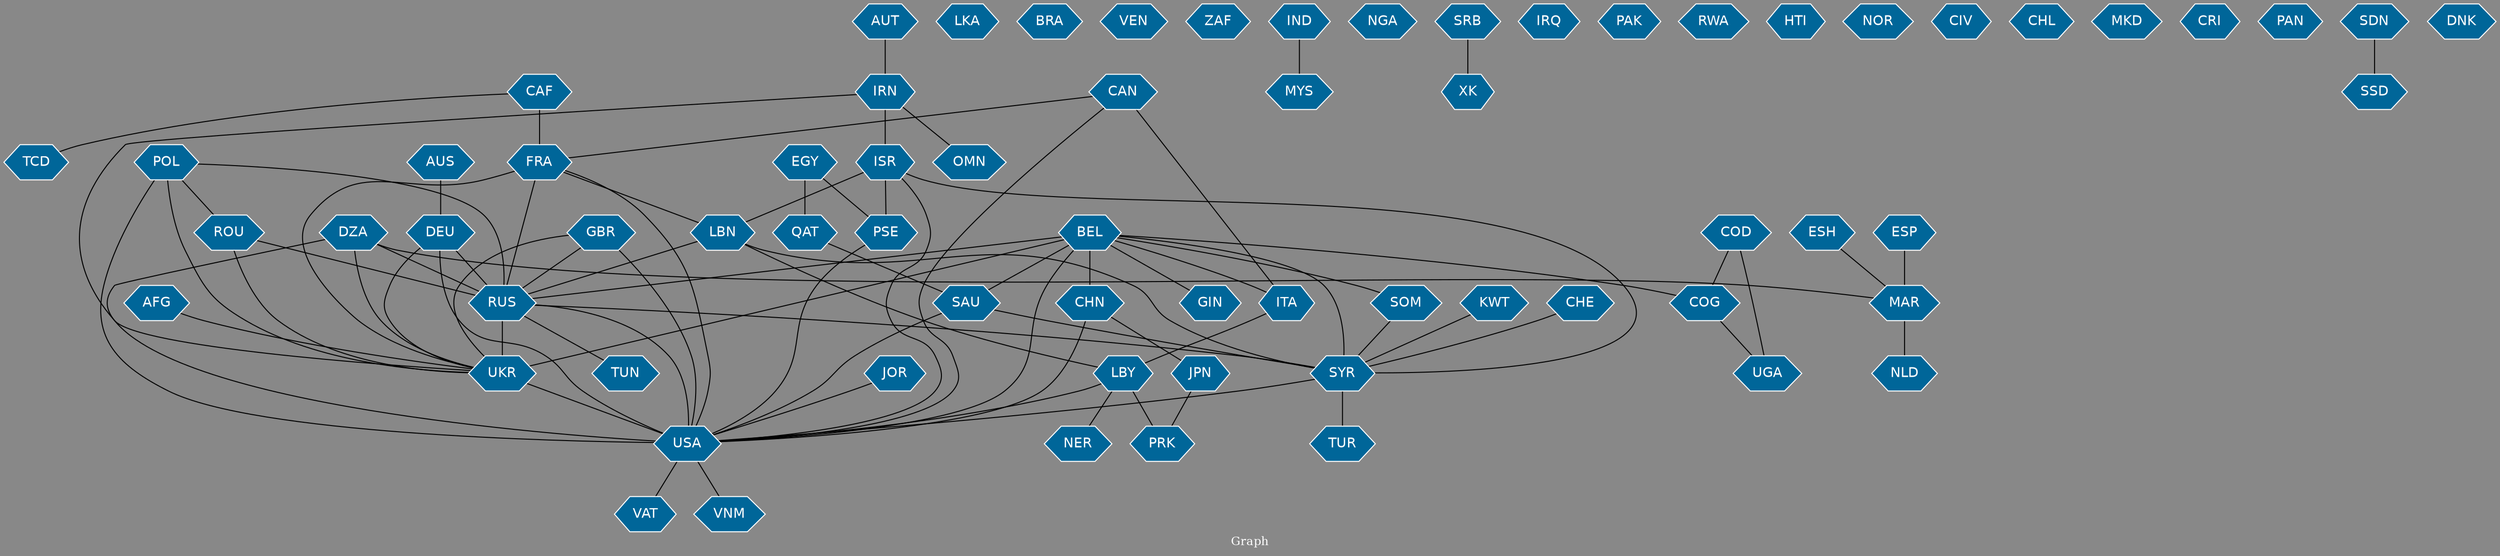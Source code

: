 // Countries together in item graph
graph {
	graph [bgcolor="#888888" fontcolor=white fontsize=12 label="Graph" outputorder=edgesfirst overlap=prism]
	node [color=white fillcolor="#006699" fontcolor=white fontname=Helvetica shape=hexagon style=filled]
	edge [arrowhead=open color=black fontcolor=white fontname=Courier fontsize=12]
		RUS [label=RUS]
		USA [label=USA]
		EGY [label=EGY]
		ISR [label=ISR]
		PSE [label=PSE]
		FRA [label=FRA]
		CAF [label=CAF]
		LBY [label=LBY]
		NER [label=NER]
		LKA [label=LKA]
		UKR [label=UKR]
		BRA [label=BRA]
		VEN [label=VEN]
		ZAF [label=ZAF]
		TUR [label=TUR]
		VAT [label=VAT]
		AFG [label=AFG]
		SYR [label=SYR]
		CHN [label=CHN]
		BEL [label=BEL]
		DEU [label=DEU]
		IND [label=IND]
		KWT [label=KWT]
		NGA [label=NGA]
		GBR [label=GBR]
		ITA [label=ITA]
		TUN [label=TUN]
		AUS [label=AUS]
		PRK [label=PRK]
		MAR [label=MAR]
		NLD [label=NLD]
		VNM [label=VNM]
		CAN [label=CAN]
		QAT [label=QAT]
		SAU [label=SAU]
		ESP [label=ESP]
		OMN [label=OMN]
		IRN [label=IRN]
		JPN [label=JPN]
		SRB [label=SRB]
		XK [label=XK]
		POL [label=POL]
		ROU [label=ROU]
		IRQ [label=IRQ]
		UGA [label=UGA]
		COD [label=COD]
		COG [label=COG]
		PAK [label=PAK]
		LBN [label=LBN]
		RWA [label=RWA]
		SOM [label=SOM]
		JOR [label=JOR]
		DZA [label=DZA]
		MYS [label=MYS]
		HTI [label=HTI]
		NOR [label=NOR]
		CIV [label=CIV]
		ESH [label=ESH]
		CHL [label=CHL]
		AUT [label=AUT]
		MKD [label=MKD]
		CRI [label=CRI]
		TCD [label=TCD]
		GIN [label=GIN]
		PAN [label=PAN]
		SDN [label=SDN]
		DNK [label=DNK]
		SSD [label=SSD]
		CHE [label=CHE]
			DEU -- USA [weight=1]
			AUS -- DEU [weight=1]
			FRA -- USA [weight=1]
			SYR -- USA [weight=1]
			DEU -- UKR [weight=4]
			ISR -- PSE [weight=3]
			SYR -- TUR [weight=1]
			DEU -- RUS [weight=2]
			GBR -- RUS [weight=1]
			USA -- VNM [weight=1]
			LBN -- RUS [weight=1]
			EGY -- QAT [weight=1]
			CHN -- USA [weight=2]
			FRA -- LBN [weight=1]
			CAF -- FRA [weight=3]
			ISR -- SYR [weight=1]
			LBY -- USA [weight=1]
			EGY -- PSE [weight=1]
			MAR -- NLD [weight=1]
			AUT -- IRN [weight=1]
			LBY -- PRK [weight=2]
			COG -- UGA [weight=1]
			RUS -- SYR [weight=1]
			IRN -- OMN [weight=1]
			DZA -- USA [weight=1]
			BEL -- ITA [weight=2]
			ITA -- LBY [weight=1]
			BEL -- USA [weight=6]
			SAU -- SYR [weight=1]
			BEL -- SAU [weight=2]
			POL -- ROU [weight=3]
			CAN -- USA [weight=1]
			ROU -- UKR [weight=2]
			DZA -- RUS [weight=1]
			LBY -- NER [weight=1]
			CHE -- SYR [weight=1]
			BEL -- SOM [weight=1]
			BEL -- SYR [weight=2]
			BEL -- RUS [weight=1]
			IND -- MYS [weight=1]
			GBR -- UKR [weight=2]
			JPN -- PRK [weight=1]
			CAN -- ITA [weight=2]
			CAF -- TCD [weight=1]
			IRN -- UKR [weight=1]
			CHN -- JPN [weight=1]
			BEL -- COG [weight=1]
			RUS -- USA [weight=35]
			LBN -- SYR [weight=2]
			UKR -- USA [weight=21]
			RUS -- UKR [weight=117]
			PSE -- USA [weight=1]
			BEL -- GIN [weight=1]
			FRA -- RUS [weight=7]
			ESH -- MAR [weight=1]
			KWT -- SYR [weight=1]
			ROU -- RUS [weight=1]
			USA -- VAT [weight=1]
			QAT -- SAU [weight=2]
			DZA -- MAR [weight=1]
			SDN -- SSD [weight=3]
			BEL -- CHN [weight=6]
			SRB -- XK [weight=1]
			ESP -- MAR [weight=3]
			POL -- UKR [weight=3]
			JOR -- USA [weight=3]
			LBN -- LBY [weight=2]
			POL -- RUS [weight=1]
			COD -- COG [weight=1]
			DZA -- UKR [weight=1]
			IRN -- ISR [weight=1]
			CAN -- FRA [weight=1]
			ISR -- USA [weight=1]
			FRA -- UKR [weight=5]
			POL -- USA [weight=2]
			SOM -- SYR [weight=1]
			GBR -- USA [weight=1]
			BEL -- UKR [weight=1]
			ISR -- LBN [weight=1]
			COD -- UGA [weight=2]
			AFG -- UKR [weight=1]
			RUS -- TUN [weight=1]
			SAU -- USA [weight=2]
}